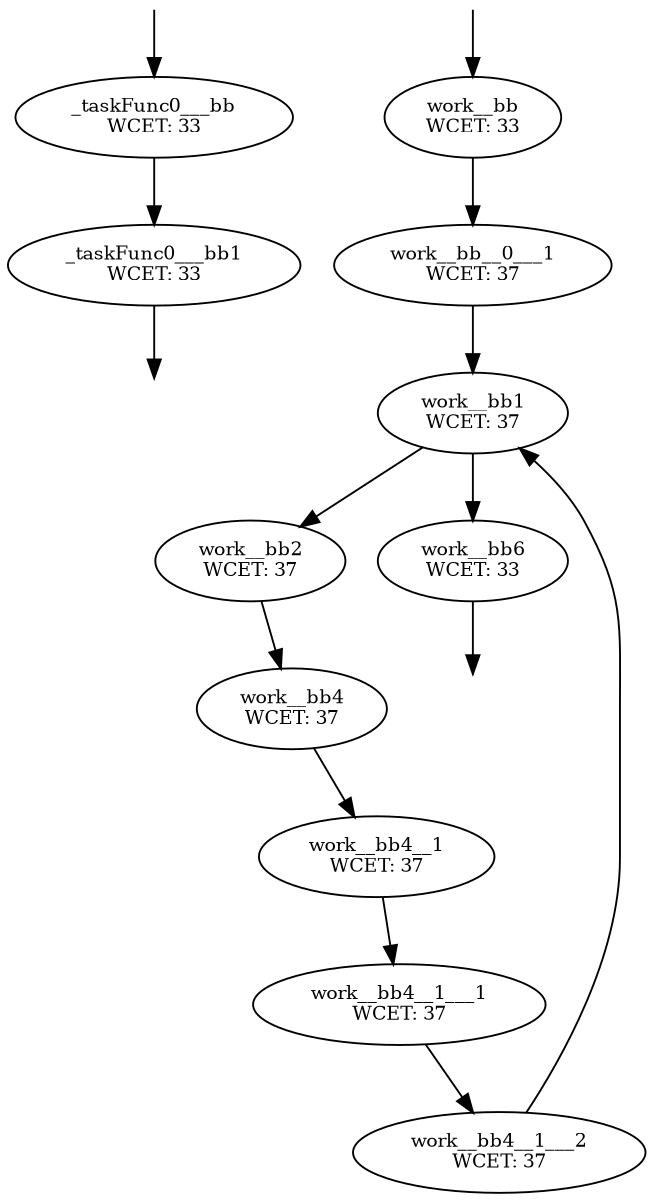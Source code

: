 digraph CFG {
size="10,8"
rankdir="TB"
orientation="portrait"
fontsize=10;
   subgraph "_taskFunc0_" {
   "_taskFunc0_0"[label="_taskFunc0___bb\nWCET: 33",fontsize=10,width=0.01]
   "_taskFunc0_1"[label="_taskFunc0___bb1\nWCET: 33",fontsize=10,width=0.01]
   "_taskFunc0_0" -> "_taskFunc0_1"
   "_taskFunc0__entry" [label="",color="white",height="0.01",fontsize=10,width=0.01]
   "_taskFunc0__entry" -> "_taskFunc0_0"
   "_taskFunc0__exit" [label="",color="white",fontsize=10,width=0.01]
   "_taskFunc0_1" -> "_taskFunc0__exit"
}
   subgraph "work" {
   "work0"[label="work__bb\nWCET: 33",fontsize=10,width=0.01]
   "work1"[label="work__bb__0___1\nWCET: 37",fontsize=10,width=0.01]
   "work2"[label="work__bb1\nWCET: 37",fontsize=10,width=0.01]
   "work3"[label="work__bb2\nWCET: 37",fontsize=10,width=0.01]
   "work4"[label="work__bb4\nWCET: 37",fontsize=10,width=0.01]
   "work5"[label="work__bb4__1\nWCET: 37",fontsize=10,width=0.01]
   "work6"[label="work__bb4__1___1\nWCET: 37",fontsize=10,width=0.01]
   "work7"[label="work__bb4__1___2\nWCET: 37",fontsize=10,width=0.01]
   "work8"[label="work__bb6\nWCET: 33",fontsize=10,width=0.01]
   "work0" -> "work1"
   "work1" -> "work2"
   "work2" -> "work3"
   "work2" -> "work8"
   "work3" -> "work4"
   "work4" -> "work5"
   "work5" -> "work6"
   "work6" -> "work7"
   "work7" -> "work2"
   "work_entry" [label="",color="white",height="0.01",fontsize=10,width=0.01]
   "work_entry" -> "work0"
   "work_exit" [label="",color="white",fontsize=10,width=0.01]
   "work8" -> "work_exit"
}
}
